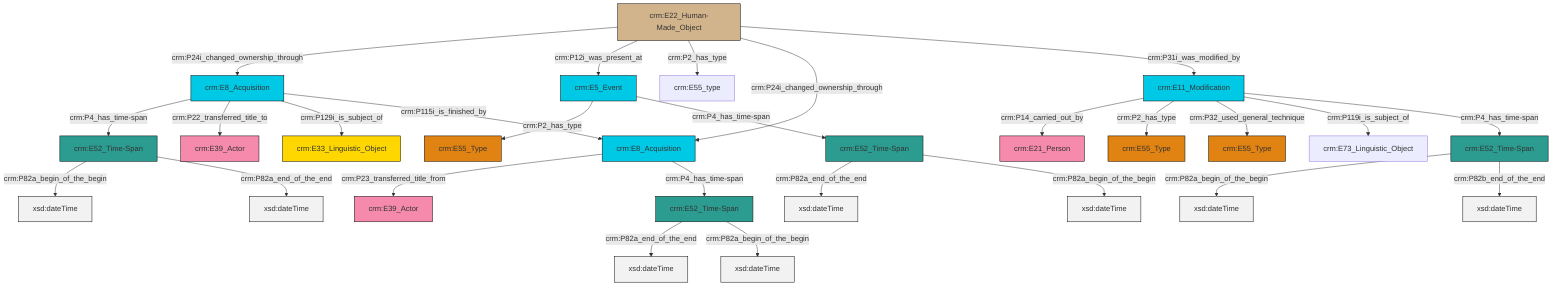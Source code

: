 graph TD
classDef Literal fill:#f2f2f2,stroke:#000000;
classDef CRM_Entity fill:#FFFFFF,stroke:#000000;
classDef Temporal_Entity fill:#00C9E6, stroke:#000000;
classDef Type fill:#E18312, stroke:#000000;
classDef Time-Span fill:#2C9C91, stroke:#000000;
classDef Appellation fill:#FFEB7F, stroke:#000000;
classDef Place fill:#008836, stroke:#000000;
classDef Persistent_Item fill:#B266B2, stroke:#000000;
classDef Conceptual_Object fill:#FFD700, stroke:#000000;
classDef Physical_Thing fill:#D2B48C, stroke:#000000;
classDef Actor fill:#f58aad, stroke:#000000;
classDef PC_Classes fill:#4ce600, stroke:#000000;
classDef Multi fill:#cccccc,stroke:#000000;

2["crm:E52_Time-Span"]:::Time-Span -->|crm:P82a_end_of_the_end| 3[xsd:dateTime]:::Literal
4["crm:E52_Time-Span"]:::Time-Span -->|crm:P82a_begin_of_the_begin| 5[xsd:dateTime]:::Literal
6["crm:E22_Human-Made_Object"]:::Physical_Thing -->|crm:P24i_changed_ownership_through| 7["crm:E8_Acquisition"]:::Temporal_Entity
7["crm:E8_Acquisition"]:::Temporal_Entity -->|crm:P4_has_time-span| 8["crm:E52_Time-Span"]:::Time-Span
6["crm:E22_Human-Made_Object"]:::Physical_Thing -->|crm:P12i_was_present_at| 9["crm:E5_Event"]:::Temporal_Entity
7["crm:E8_Acquisition"]:::Temporal_Entity -->|crm:P22_transferred_title_to| 12["crm:E39_Actor"]:::Actor
0["crm:E52_Time-Span"]:::Time-Span -->|crm:P82a_end_of_the_end| 13[xsd:dateTime]:::Literal
6["crm:E22_Human-Made_Object"]:::Physical_Thing -->|crm:P2_has_type| 15["crm:E55_type"]:::Default
16["crm:E8_Acquisition"]:::Temporal_Entity -->|crm:P23_transferred_title_from| 17["crm:E39_Actor"]:::Actor
6["crm:E22_Human-Made_Object"]:::Physical_Thing -->|crm:P24i_changed_ownership_through| 16["crm:E8_Acquisition"]:::Temporal_Entity
20["crm:E11_Modification"]:::Temporal_Entity -->|crm:P14_carried_out_by| 21["crm:E21_Person"]:::Actor
20["crm:E11_Modification"]:::Temporal_Entity -->|crm:P2_has_type| 25["crm:E55_Type"]:::Type
6["crm:E22_Human-Made_Object"]:::Physical_Thing -->|crm:P31i_was_modified_by| 20["crm:E11_Modification"]:::Temporal_Entity
0["crm:E52_Time-Span"]:::Time-Span -->|crm:P82a_begin_of_the_begin| 26[xsd:dateTime]:::Literal
20["crm:E11_Modification"]:::Temporal_Entity -->|crm:P32_used_general_technique| 18["crm:E55_Type"]:::Type
20["crm:E11_Modification"]:::Temporal_Entity -->|crm:P119i_is_subject_of| 10["crm:E73_Linguistic_Object"]:::Default
2["crm:E52_Time-Span"]:::Time-Span -->|crm:P82a_begin_of_the_begin| 27[xsd:dateTime]:::Literal
9["crm:E5_Event"]:::Temporal_Entity -->|crm:P2_has_type| 28["crm:E55_Type"]:::Type
8["crm:E52_Time-Span"]:::Time-Span -->|crm:P82a_begin_of_the_begin| 29[xsd:dateTime]:::Literal
8["crm:E52_Time-Span"]:::Time-Span -->|crm:P82a_end_of_the_end| 30[xsd:dateTime]:::Literal
9["crm:E5_Event"]:::Temporal_Entity -->|crm:P4_has_time-span| 2["crm:E52_Time-Span"]:::Time-Span
16["crm:E8_Acquisition"]:::Temporal_Entity -->|crm:P4_has_time-span| 0["crm:E52_Time-Span"]:::Time-Span
7["crm:E8_Acquisition"]:::Temporal_Entity -->|crm:P129i_is_subject_of| 34["crm:E33_Linguistic_Object"]:::Conceptual_Object
7["crm:E8_Acquisition"]:::Temporal_Entity -->|crm:P115i_is_finished_by| 16["crm:E8_Acquisition"]:::Temporal_Entity
20["crm:E11_Modification"]:::Temporal_Entity -->|crm:P4_has_time-span| 4["crm:E52_Time-Span"]:::Time-Span
4["crm:E52_Time-Span"]:::Time-Span -->|crm:P82b_end_of_the_end| 42[xsd:dateTime]:::Literal